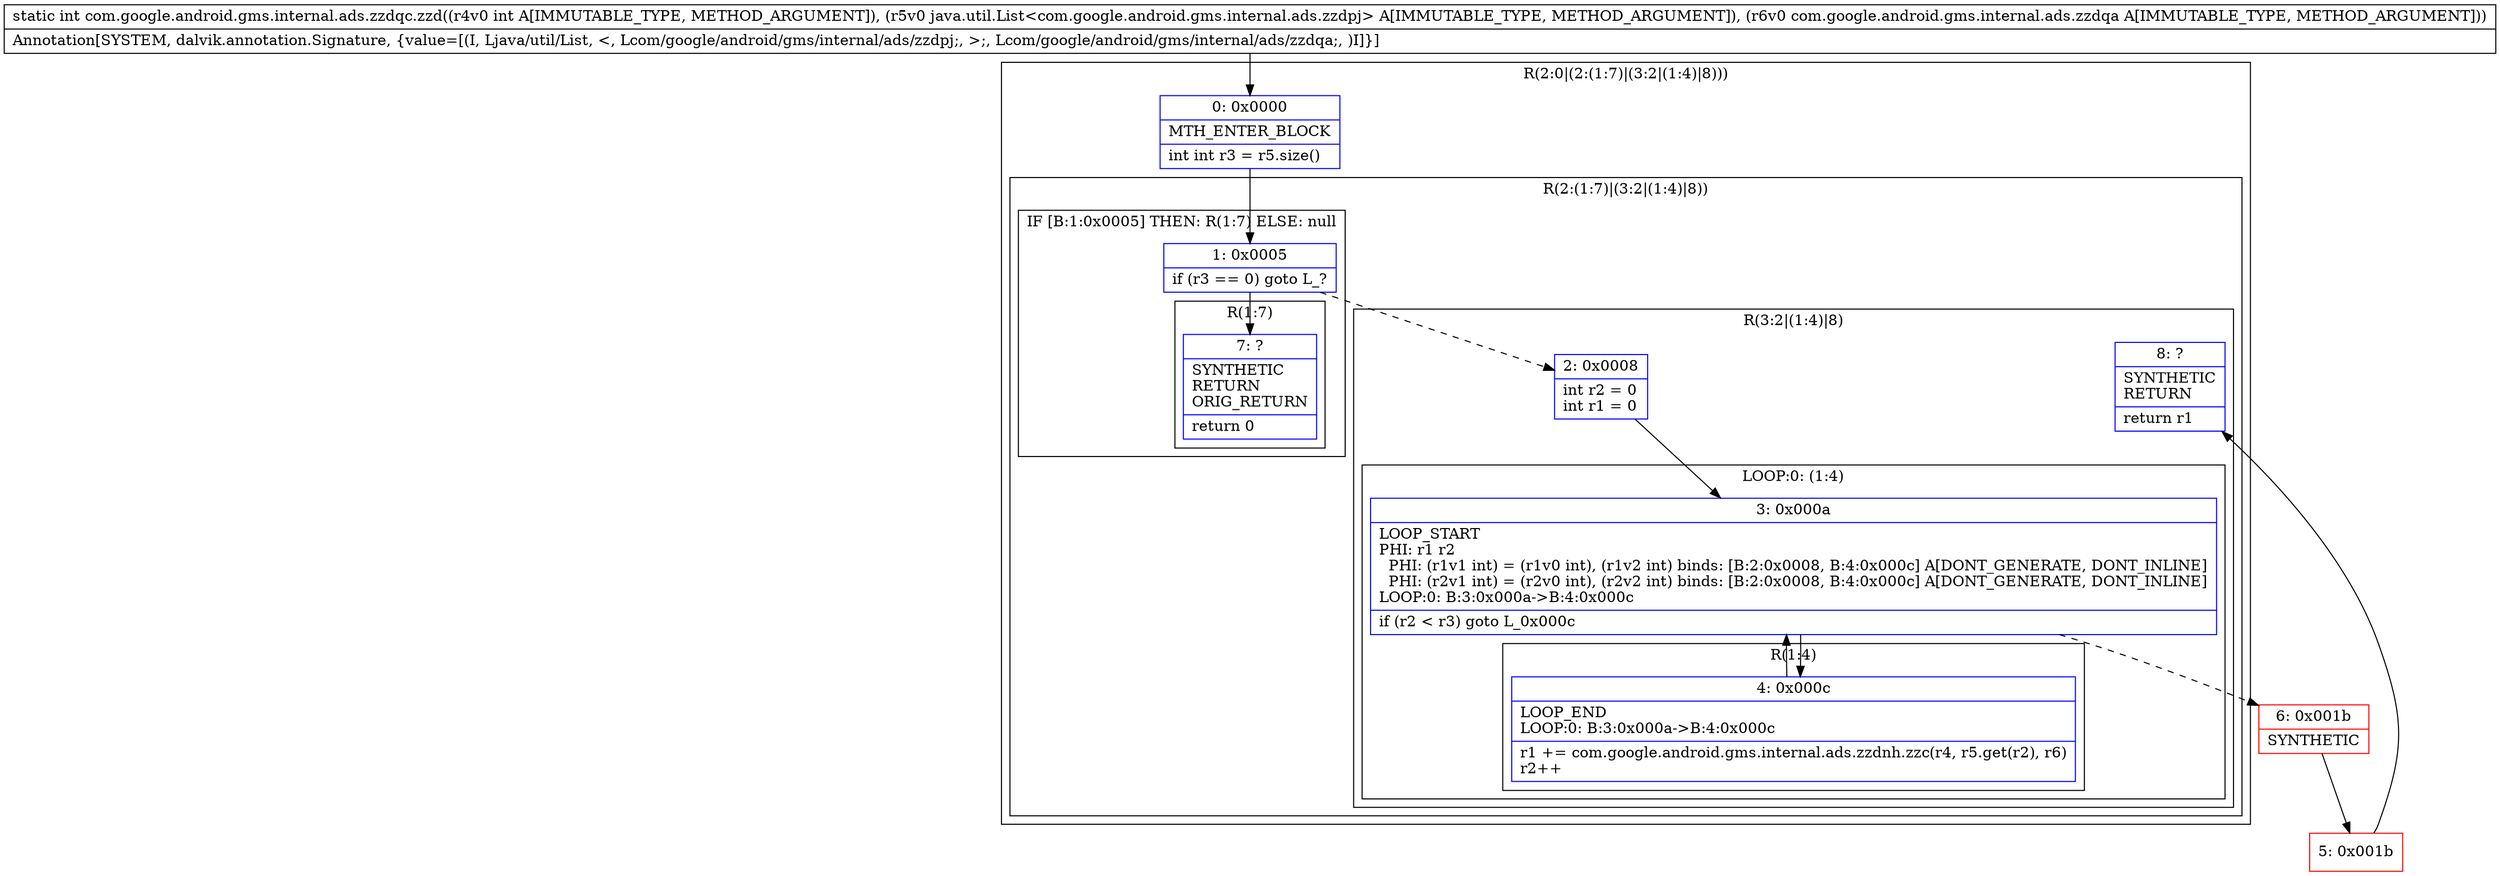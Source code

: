 digraph "CFG forcom.google.android.gms.internal.ads.zzdqc.zzd(ILjava\/util\/List;Lcom\/google\/android\/gms\/internal\/ads\/zzdqa;)I" {
subgraph cluster_Region_713951397 {
label = "R(2:0|(2:(1:7)|(3:2|(1:4)|8)))";
node [shape=record,color=blue];
Node_0 [shape=record,label="{0\:\ 0x0000|MTH_ENTER_BLOCK\l|int int r3 = r5.size()\l}"];
subgraph cluster_Region_1609396942 {
label = "R(2:(1:7)|(3:2|(1:4)|8))";
node [shape=record,color=blue];
subgraph cluster_IfRegion_1529982511 {
label = "IF [B:1:0x0005] THEN: R(1:7) ELSE: null";
node [shape=record,color=blue];
Node_1 [shape=record,label="{1\:\ 0x0005|if (r3 == 0) goto L_?\l}"];
subgraph cluster_Region_832237924 {
label = "R(1:7)";
node [shape=record,color=blue];
Node_7 [shape=record,label="{7\:\ ?|SYNTHETIC\lRETURN\lORIG_RETURN\l|return 0\l}"];
}
}
subgraph cluster_Region_1912322865 {
label = "R(3:2|(1:4)|8)";
node [shape=record,color=blue];
Node_2 [shape=record,label="{2\:\ 0x0008|int r2 = 0\lint r1 = 0\l}"];
subgraph cluster_LoopRegion_1148907007 {
label = "LOOP:0: (1:4)";
node [shape=record,color=blue];
Node_3 [shape=record,label="{3\:\ 0x000a|LOOP_START\lPHI: r1 r2 \l  PHI: (r1v1 int) = (r1v0 int), (r1v2 int) binds: [B:2:0x0008, B:4:0x000c] A[DONT_GENERATE, DONT_INLINE]\l  PHI: (r2v1 int) = (r2v0 int), (r2v2 int) binds: [B:2:0x0008, B:4:0x000c] A[DONT_GENERATE, DONT_INLINE]\lLOOP:0: B:3:0x000a\-\>B:4:0x000c\l|if (r2 \< r3) goto L_0x000c\l}"];
subgraph cluster_Region_728391307 {
label = "R(1:4)";
node [shape=record,color=blue];
Node_4 [shape=record,label="{4\:\ 0x000c|LOOP_END\lLOOP:0: B:3:0x000a\-\>B:4:0x000c\l|r1 += com.google.android.gms.internal.ads.zzdnh.zzc(r4, r5.get(r2), r6)\lr2++\l}"];
}
}
Node_8 [shape=record,label="{8\:\ ?|SYNTHETIC\lRETURN\l|return r1\l}"];
}
}
}
Node_5 [shape=record,color=red,label="{5\:\ 0x001b}"];
Node_6 [shape=record,color=red,label="{6\:\ 0x001b|SYNTHETIC\l}"];
MethodNode[shape=record,label="{static int com.google.android.gms.internal.ads.zzdqc.zzd((r4v0 int A[IMMUTABLE_TYPE, METHOD_ARGUMENT]), (r5v0 java.util.List\<com.google.android.gms.internal.ads.zzdpj\> A[IMMUTABLE_TYPE, METHOD_ARGUMENT]), (r6v0 com.google.android.gms.internal.ads.zzdqa A[IMMUTABLE_TYPE, METHOD_ARGUMENT]))  | Annotation[SYSTEM, dalvik.annotation.Signature, \{value=[(I, Ljava\/util\/List, \<, Lcom\/google\/android\/gms\/internal\/ads\/zzdpj;, \>;, Lcom\/google\/android\/gms\/internal\/ads\/zzdqa;, )I]\}]\l}"];
MethodNode -> Node_0;
Node_0 -> Node_1;
Node_1 -> Node_2[style=dashed];
Node_1 -> Node_7;
Node_2 -> Node_3;
Node_3 -> Node_4;
Node_3 -> Node_6[style=dashed];
Node_4 -> Node_3;
Node_5 -> Node_8;
Node_6 -> Node_5;
}

